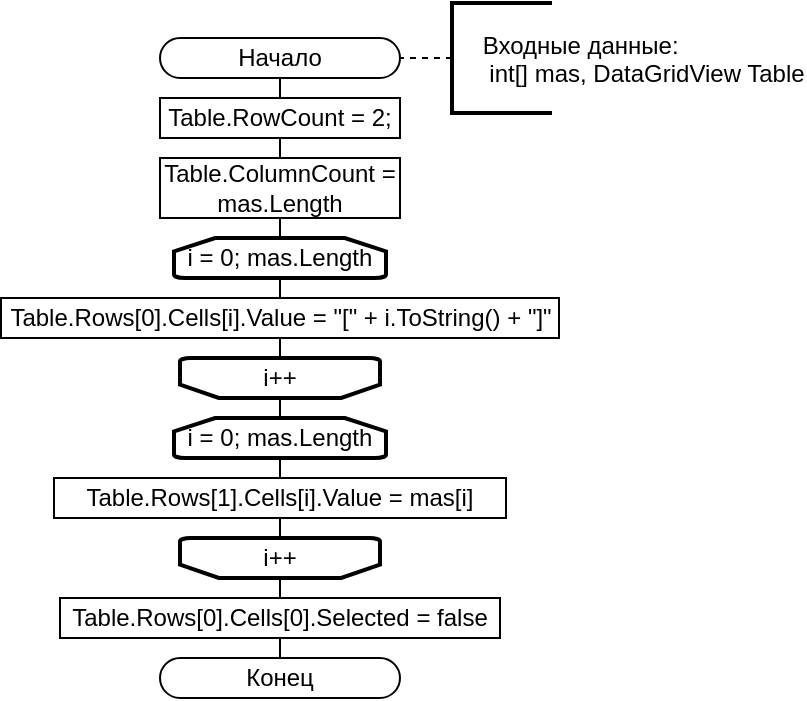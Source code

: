 <mxfile version="24.4.13" type="device">
  <diagram name="Страница — 1" id="mBS55dO1TWWZIY-wzRTi">
    <mxGraphModel dx="627" dy="445" grid="1" gridSize="10" guides="1" tooltips="1" connect="1" arrows="1" fold="1" page="1" pageScale="1" pageWidth="827" pageHeight="1169" math="0" shadow="0">
      <root>
        <mxCell id="0" />
        <mxCell id="1" parent="0" />
        <mxCell id="eMPqrrTwyMtxjT3gngAf-1" value="Начало" style="rounded=1;whiteSpace=wrap;html=1;arcSize=50;" vertex="1" parent="1">
          <mxGeometry x="354" y="20" width="120" height="20" as="geometry" />
        </mxCell>
        <mxCell id="eMPqrrTwyMtxjT3gngAf-2" value="" style="endArrow=none;dashed=1;html=1;rounded=0;exitX=0;exitY=0.5;exitDx=0;exitDy=0;entryX=1;entryY=0.5;entryDx=0;entryDy=0;exitPerimeter=0;" edge="1" source="eMPqrrTwyMtxjT3gngAf-3" target="eMPqrrTwyMtxjT3gngAf-1" parent="1">
          <mxGeometry width="50" height="50" relative="1" as="geometry">
            <mxPoint x="550" y="35" as="sourcePoint" />
            <mxPoint x="530" y="35" as="targetPoint" />
          </mxGeometry>
        </mxCell>
        <mxCell id="eMPqrrTwyMtxjT3gngAf-3" value="    Входные данные:&#xa;     int[] mas, DataGridView Table" style="strokeWidth=2;shape=mxgraph.flowchart.annotation_1;align=left;pointerEvents=1;recursiveResize=1;autosize=0;verticalAlign=middle;horizontal=1;" vertex="1" parent="1">
          <mxGeometry x="500" y="2.5" width="50" height="55" as="geometry" />
        </mxCell>
        <mxCell id="eMPqrrTwyMtxjT3gngAf-4" value="" style="endArrow=none;html=1;rounded=0;entryX=0.5;entryY=0;entryDx=0;entryDy=0;exitX=0.5;exitY=1;exitDx=0;exitDy=0;" edge="1" target="eMPqrrTwyMtxjT3gngAf-5" parent="1" source="eMPqrrTwyMtxjT3gngAf-1">
          <mxGeometry width="50" height="50" relative="1" as="geometry">
            <mxPoint x="420.0" y="100" as="sourcePoint" />
            <mxPoint x="336.0" y="100" as="targetPoint" />
          </mxGeometry>
        </mxCell>
        <mxCell id="eMPqrrTwyMtxjT3gngAf-5" value="Table.RowCount = 2;" style="rounded=0;whiteSpace=wrap;html=1;" vertex="1" parent="1">
          <mxGeometry x="354" y="50" width="120" height="20" as="geometry" />
        </mxCell>
        <mxCell id="eMPqrrTwyMtxjT3gngAf-12" value="" style="endArrow=none;html=1;rounded=0;entryX=0.5;entryY=0;entryDx=0;entryDy=0;exitX=0.5;exitY=1;exitDx=0;exitDy=0;" edge="1" target="eMPqrrTwyMtxjT3gngAf-13" parent="1" source="eMPqrrTwyMtxjT3gngAf-5">
          <mxGeometry width="50" height="50" relative="1" as="geometry">
            <mxPoint x="450.0" y="190" as="sourcePoint" />
            <mxPoint x="366.0" y="190" as="targetPoint" />
          </mxGeometry>
        </mxCell>
        <mxCell id="eMPqrrTwyMtxjT3gngAf-13" value="Table.ColumnCount = mas.Length" style="rounded=0;whiteSpace=wrap;html=1;" vertex="1" parent="1">
          <mxGeometry x="354.0" y="80" width="120" height="30" as="geometry" />
        </mxCell>
        <mxCell id="eMPqrrTwyMtxjT3gngAf-15" value="" style="endArrow=none;html=1;rounded=0;exitX=0.5;exitY=0;exitDx=0;exitDy=0;exitPerimeter=0;entryX=0.5;entryY=1;entryDx=0;entryDy=0;" edge="1" source="eMPqrrTwyMtxjT3gngAf-16" parent="1" target="eMPqrrTwyMtxjT3gngAf-13">
          <mxGeometry width="50" height="50" relative="1" as="geometry">
            <mxPoint x="569" y="380" as="sourcePoint" />
            <mxPoint x="560" y="220" as="targetPoint" />
          </mxGeometry>
        </mxCell>
        <mxCell id="eMPqrrTwyMtxjT3gngAf-16" value="i = 0; mas.Length" style="strokeWidth=2;html=1;shape=mxgraph.flowchart.loop_limit;whiteSpace=wrap;" vertex="1" parent="1">
          <mxGeometry x="361" y="120" width="106" height="20" as="geometry" />
        </mxCell>
        <mxCell id="eMPqrrTwyMtxjT3gngAf-17" value="i++" style="strokeWidth=2;html=1;shape=mxgraph.flowchart.loop_limit;whiteSpace=wrap;direction=west;" vertex="1" parent="1">
          <mxGeometry x="364" y="180" width="100" height="20" as="geometry" />
        </mxCell>
        <mxCell id="eMPqrrTwyMtxjT3gngAf-18" value="Table.Rows[0].Cells[i].Value = &quot;[&quot; + i.ToString() + &quot;]&quot;" style="rounded=0;whiteSpace=wrap;html=1;" vertex="1" parent="1">
          <mxGeometry x="274.5" y="150" width="279" height="20" as="geometry" />
        </mxCell>
        <mxCell id="eMPqrrTwyMtxjT3gngAf-19" value="" style="endArrow=none;html=1;rounded=0;entryX=0.5;entryY=1;entryDx=0;entryDy=0;entryPerimeter=0;exitX=0.5;exitY=0;exitDx=0;exitDy=0;" edge="1" source="eMPqrrTwyMtxjT3gngAf-18" target="eMPqrrTwyMtxjT3gngAf-16" parent="1">
          <mxGeometry width="50" height="50" relative="1" as="geometry">
            <mxPoint x="589" y="510" as="sourcePoint" />
            <mxPoint x="639" y="460" as="targetPoint" />
          </mxGeometry>
        </mxCell>
        <mxCell id="eMPqrrTwyMtxjT3gngAf-20" value="" style="endArrow=none;html=1;rounded=0;entryX=0.5;entryY=1;entryDx=0;entryDy=0;exitX=0.5;exitY=1;exitDx=0;exitDy=0;exitPerimeter=0;" edge="1" source="eMPqrrTwyMtxjT3gngAf-17" target="eMPqrrTwyMtxjT3gngAf-18" parent="1">
          <mxGeometry width="50" height="50" relative="1" as="geometry">
            <mxPoint x="589" y="510" as="sourcePoint" />
            <mxPoint x="639" y="460" as="targetPoint" />
          </mxGeometry>
        </mxCell>
        <mxCell id="eMPqrrTwyMtxjT3gngAf-22" value="" style="endArrow=none;html=1;rounded=0;exitX=0.5;exitY=0;exitDx=0;exitDy=0;exitPerimeter=0;entryX=0.5;entryY=0;entryDx=0;entryDy=0;entryPerimeter=0;" edge="1" source="eMPqrrTwyMtxjT3gngAf-23" parent="1" target="eMPqrrTwyMtxjT3gngAf-17">
          <mxGeometry width="50" height="50" relative="1" as="geometry">
            <mxPoint x="379" y="530" as="sourcePoint" />
            <mxPoint x="370" y="370" as="targetPoint" />
          </mxGeometry>
        </mxCell>
        <mxCell id="eMPqrrTwyMtxjT3gngAf-23" value="i = 0; mas.Length" style="strokeWidth=2;html=1;shape=mxgraph.flowchart.loop_limit;whiteSpace=wrap;" vertex="1" parent="1">
          <mxGeometry x="361" y="210" width="106" height="20" as="geometry" />
        </mxCell>
        <mxCell id="eMPqrrTwyMtxjT3gngAf-24" value="i++" style="strokeWidth=2;html=1;shape=mxgraph.flowchart.loop_limit;whiteSpace=wrap;direction=west;" vertex="1" parent="1">
          <mxGeometry x="364" y="270" width="100" height="20" as="geometry" />
        </mxCell>
        <mxCell id="eMPqrrTwyMtxjT3gngAf-25" value="Table.Rows[1].Cells[i].Value = mas[i]" style="rounded=0;whiteSpace=wrap;html=1;" vertex="1" parent="1">
          <mxGeometry x="301" y="240" width="226" height="20" as="geometry" />
        </mxCell>
        <mxCell id="eMPqrrTwyMtxjT3gngAf-26" value="" style="endArrow=none;html=1;rounded=0;entryX=0.5;entryY=1;entryDx=0;entryDy=0;entryPerimeter=0;exitX=0.5;exitY=0;exitDx=0;exitDy=0;" edge="1" source="eMPqrrTwyMtxjT3gngAf-25" target="eMPqrrTwyMtxjT3gngAf-23" parent="1">
          <mxGeometry width="50" height="50" relative="1" as="geometry">
            <mxPoint x="399" y="660" as="sourcePoint" />
            <mxPoint x="449" y="610" as="targetPoint" />
          </mxGeometry>
        </mxCell>
        <mxCell id="eMPqrrTwyMtxjT3gngAf-27" value="" style="endArrow=none;html=1;rounded=0;entryX=0.5;entryY=1;entryDx=0;entryDy=0;exitX=0.5;exitY=1;exitDx=0;exitDy=0;exitPerimeter=0;" edge="1" source="eMPqrrTwyMtxjT3gngAf-24" target="eMPqrrTwyMtxjT3gngAf-25" parent="1">
          <mxGeometry width="50" height="50" relative="1" as="geometry">
            <mxPoint x="399" y="660" as="sourcePoint" />
            <mxPoint x="449" y="610" as="targetPoint" />
          </mxGeometry>
        </mxCell>
        <mxCell id="eMPqrrTwyMtxjT3gngAf-28" value="" style="endArrow=none;html=1;rounded=0;entryX=0.5;entryY=0;entryDx=0;entryDy=0;entryPerimeter=0;exitX=0.5;exitY=0;exitDx=0;exitDy=0;" edge="1" target="eMPqrrTwyMtxjT3gngAf-24" parent="1" source="eMPqrrTwyMtxjT3gngAf-30">
          <mxGeometry width="50" height="50" relative="1" as="geometry">
            <mxPoint x="414" y="310" as="sourcePoint" />
            <mxPoint x="400" y="500" as="targetPoint" />
          </mxGeometry>
        </mxCell>
        <mxCell id="eMPqrrTwyMtxjT3gngAf-30" value="Table.Rows[0].Cells[0].Selected = false" style="rounded=0;whiteSpace=wrap;html=1;" vertex="1" parent="1">
          <mxGeometry x="304" y="300" width="220" height="20" as="geometry" />
        </mxCell>
        <mxCell id="eMPqrrTwyMtxjT3gngAf-32" value="Конец" style="rounded=1;whiteSpace=wrap;html=1;arcSize=50;" vertex="1" parent="1">
          <mxGeometry x="354" y="330" width="120" height="20" as="geometry" />
        </mxCell>
        <mxCell id="eMPqrrTwyMtxjT3gngAf-33" value="" style="endArrow=none;html=1;rounded=0;entryX=0.5;entryY=0;entryDx=0;entryDy=0;exitX=0.5;exitY=1;exitDx=0;exitDy=0;" edge="1" target="eMPqrrTwyMtxjT3gngAf-32" parent="1" source="eMPqrrTwyMtxjT3gngAf-30">
          <mxGeometry width="50" height="50" relative="1" as="geometry">
            <mxPoint x="480" y="410" as="sourcePoint" />
            <mxPoint x="510" y="450" as="targetPoint" />
          </mxGeometry>
        </mxCell>
      </root>
    </mxGraphModel>
  </diagram>
</mxfile>
